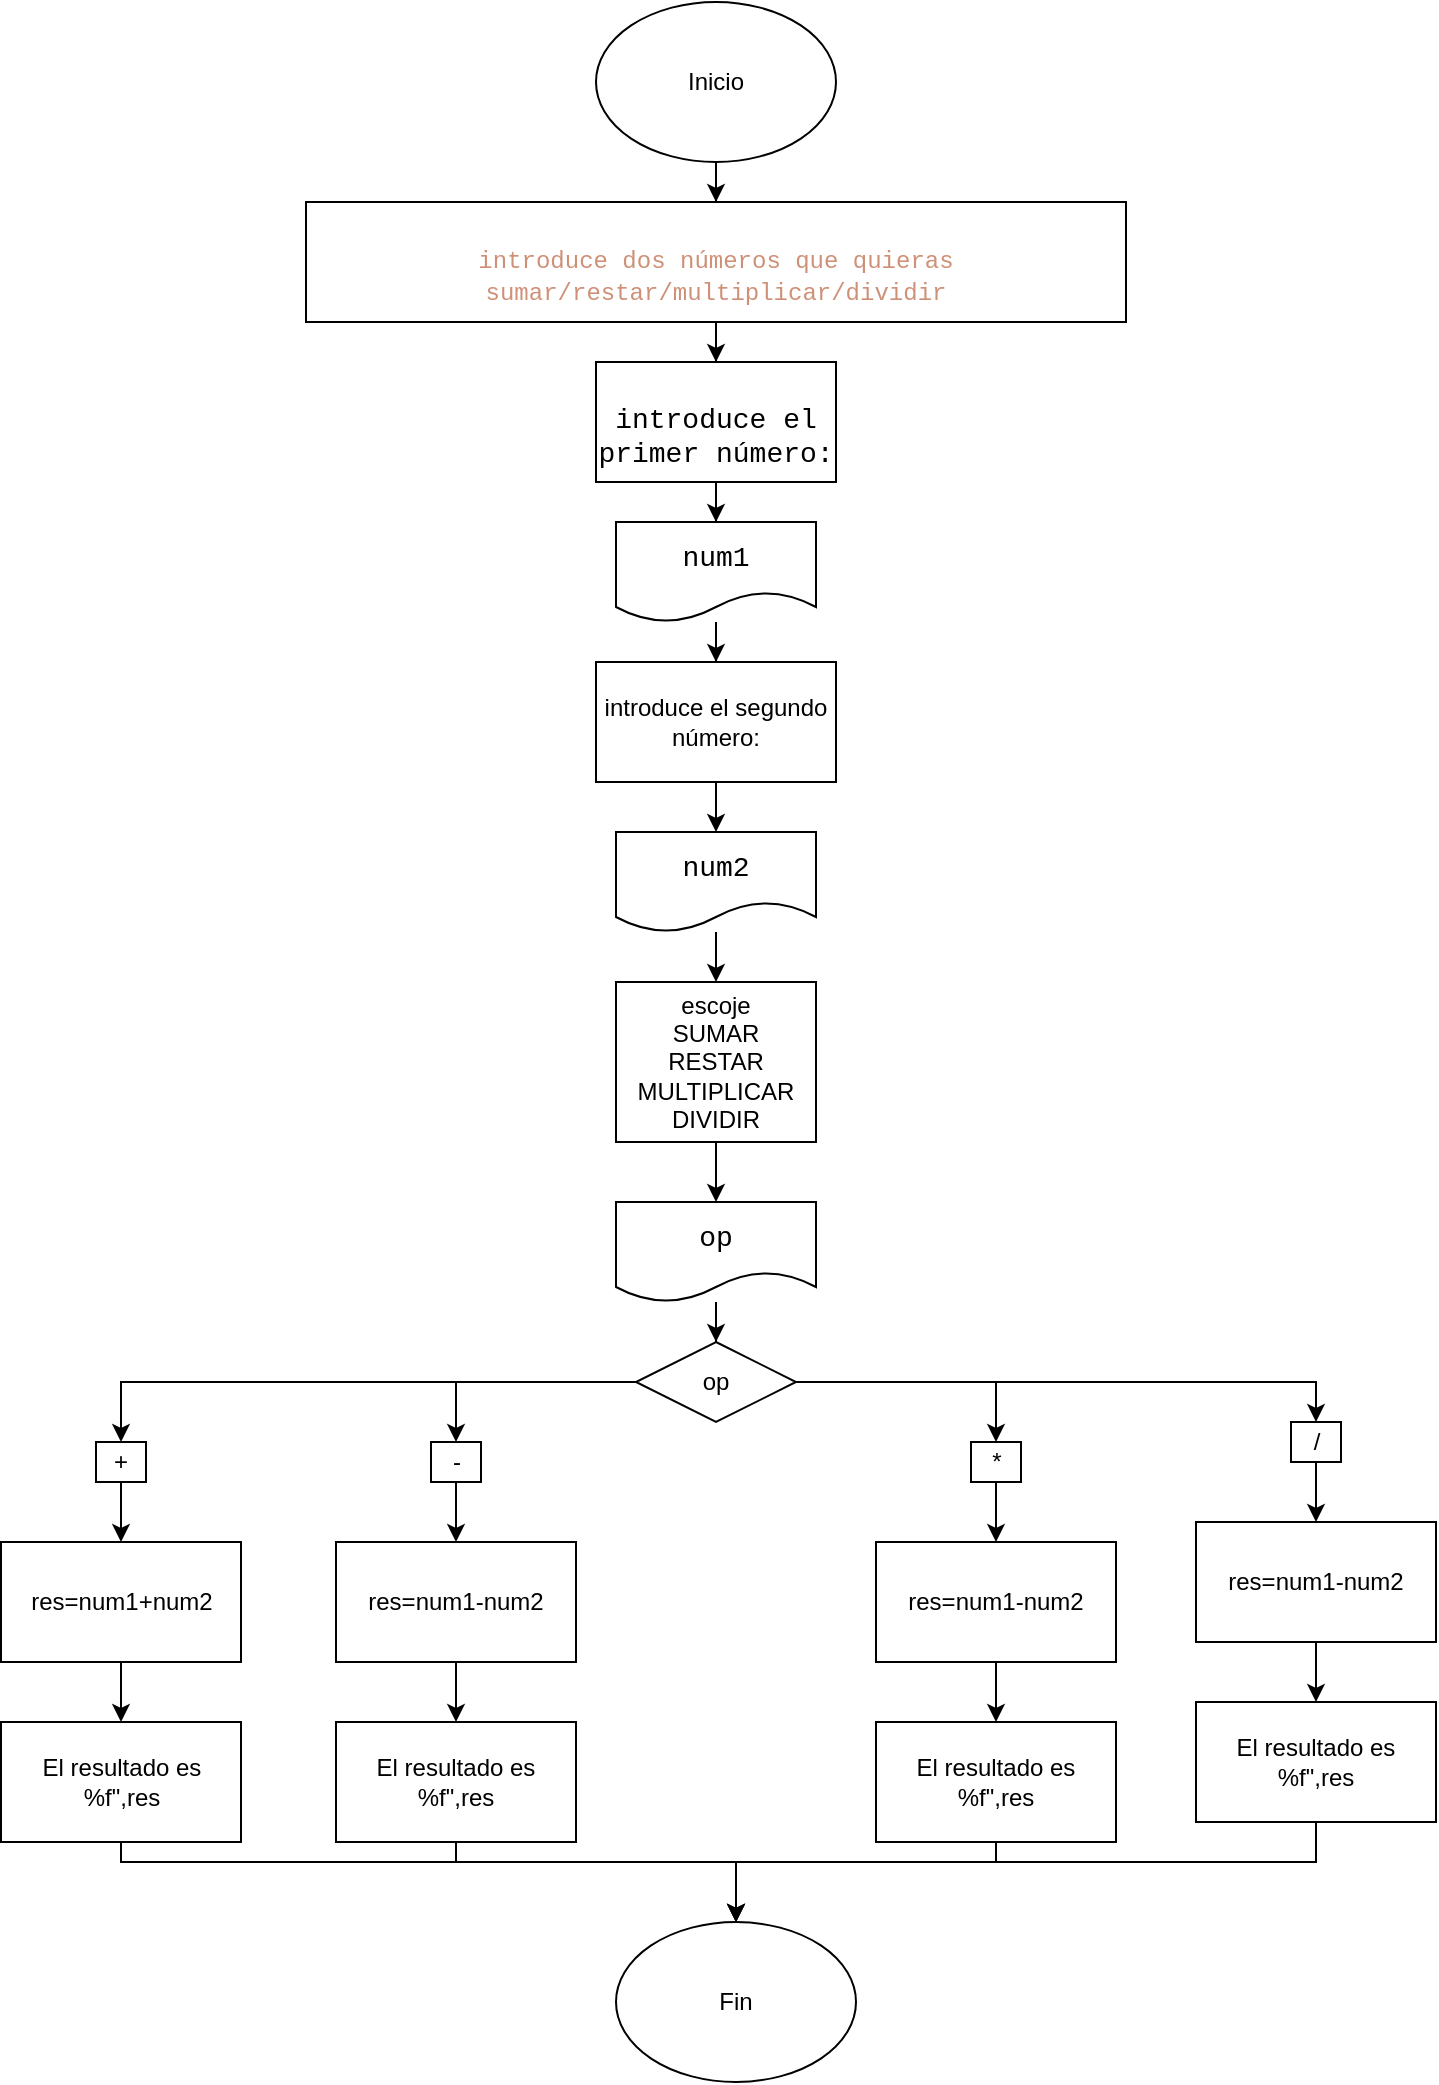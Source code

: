 <mxfile version="21.6.9" type="device">
  <diagram name="Página-1" id="ffKS7ex8sViyQjOO3r56">
    <mxGraphModel dx="1687" dy="929" grid="1" gridSize="10" guides="1" tooltips="1" connect="1" arrows="1" fold="1" page="1" pageScale="1" pageWidth="850" pageHeight="1100" math="0" shadow="0">
      <root>
        <mxCell id="0" />
        <mxCell id="1" parent="0" />
        <mxCell id="0s5SCzG6MqVW5vl6Giam-3" value="" style="edgeStyle=orthogonalEdgeStyle;rounded=0;orthogonalLoop=1;jettySize=auto;html=1;" edge="1" parent="1" source="0s5SCzG6MqVW5vl6Giam-1" target="0s5SCzG6MqVW5vl6Giam-2">
          <mxGeometry relative="1" as="geometry" />
        </mxCell>
        <mxCell id="0s5SCzG6MqVW5vl6Giam-1" value="Inicio" style="ellipse;whiteSpace=wrap;html=1;" vertex="1" parent="1">
          <mxGeometry x="340" y="20" width="120" height="80" as="geometry" />
        </mxCell>
        <mxCell id="0s5SCzG6MqVW5vl6Giam-7" value="" style="edgeStyle=orthogonalEdgeStyle;rounded=0;orthogonalLoop=1;jettySize=auto;html=1;fontFamily=Helvetica;fontSize=12;fontColor=default;" edge="1" parent="1" source="0s5SCzG6MqVW5vl6Giam-2" target="0s5SCzG6MqVW5vl6Giam-6">
          <mxGeometry relative="1" as="geometry" />
        </mxCell>
        <mxCell id="0s5SCzG6MqVW5vl6Giam-2" value="&lt;br&gt;&lt;div style=&quot;color: rgb(204, 204, 204); background-color: rgb(31, 31, 31); font-family: Consolas, &amp;quot;Courier New&amp;quot;, monospace; font-weight: normal; font-size: 14px; line-height: 19px;&quot;&gt;&lt;div&gt;&lt;/div&gt;&lt;/div&gt;&lt;font face=&quot;Consolas, Courier New, monospace&quot; color=&quot;#ce9178&quot;&gt;introduce dos números que quieras sumar/restar/multiplicar/dividir&lt;/font&gt;&lt;br&gt;" style="whiteSpace=wrap;html=1;" vertex="1" parent="1">
          <mxGeometry x="195" y="120" width="410" height="60" as="geometry" />
        </mxCell>
        <mxCell id="0s5SCzG6MqVW5vl6Giam-9" value="" style="edgeStyle=orthogonalEdgeStyle;rounded=0;orthogonalLoop=1;jettySize=auto;html=1;fontFamily=Helvetica;fontSize=12;fontColor=default;" edge="1" parent="1" source="0s5SCzG6MqVW5vl6Giam-6" target="0s5SCzG6MqVW5vl6Giam-8">
          <mxGeometry relative="1" as="geometry" />
        </mxCell>
        <mxCell id="0s5SCzG6MqVW5vl6Giam-6" value="&lt;br&gt;&lt;span style=&quot;font-family: Consolas, &amp;quot;Courier New&amp;quot;, monospace; font-size: 14px; font-style: normal; font-variant-ligatures: normal; font-variant-caps: normal; font-weight: 400; letter-spacing: normal; orphans: 2; text-align: center; text-indent: 0px; text-transform: none; widows: 2; word-spacing: 0px; -webkit-text-stroke-width: 0px; text-decoration-thickness: initial; text-decoration-style: initial; text-decoration-color: initial; float: none; display: inline !important;&quot;&gt;introduce el primer número:&lt;/span&gt;&lt;br&gt;" style="whiteSpace=wrap;html=1;" vertex="1" parent="1">
          <mxGeometry x="340" y="200" width="120" height="60" as="geometry" />
        </mxCell>
        <mxCell id="0s5SCzG6MqVW5vl6Giam-11" style="edgeStyle=orthogonalEdgeStyle;rounded=0;orthogonalLoop=1;jettySize=auto;html=1;fontFamily=Helvetica;fontSize=12;fontColor=default;" edge="1" parent="1" source="0s5SCzG6MqVW5vl6Giam-8" target="0s5SCzG6MqVW5vl6Giam-10">
          <mxGeometry relative="1" as="geometry" />
        </mxCell>
        <mxCell id="0s5SCzG6MqVW5vl6Giam-8" value="&lt;div style=&quot;font-family: Consolas, &amp;quot;Courier New&amp;quot;, monospace; font-size: 14px; line-height: 19px;&quot;&gt;num1&lt;/div&gt;" style="shape=document;whiteSpace=wrap;html=1;boundedLbl=1;" vertex="1" parent="1">
          <mxGeometry x="350" y="280" width="100" height="50" as="geometry" />
        </mxCell>
        <mxCell id="0s5SCzG6MqVW5vl6Giam-13" style="edgeStyle=orthogonalEdgeStyle;rounded=0;orthogonalLoop=1;jettySize=auto;html=1;fontFamily=Helvetica;fontSize=12;fontColor=default;" edge="1" parent="1" source="0s5SCzG6MqVW5vl6Giam-10" target="0s5SCzG6MqVW5vl6Giam-12">
          <mxGeometry relative="1" as="geometry" />
        </mxCell>
        <mxCell id="0s5SCzG6MqVW5vl6Giam-10" value="introduce el segundo número:" style="whiteSpace=wrap;html=1;" vertex="1" parent="1">
          <mxGeometry x="340" y="350" width="120" height="60" as="geometry" />
        </mxCell>
        <mxCell id="0s5SCzG6MqVW5vl6Giam-17" style="edgeStyle=orthogonalEdgeStyle;rounded=0;orthogonalLoop=1;jettySize=auto;html=1;entryX=0.5;entryY=0;entryDx=0;entryDy=0;fontFamily=Helvetica;fontSize=12;fontColor=default;" edge="1" parent="1" source="0s5SCzG6MqVW5vl6Giam-12" target="0s5SCzG6MqVW5vl6Giam-16">
          <mxGeometry relative="1" as="geometry" />
        </mxCell>
        <mxCell id="0s5SCzG6MqVW5vl6Giam-12" value="&lt;div style=&quot;font-family: Consolas, &amp;quot;Courier New&amp;quot;, monospace; font-size: 14px; line-height: 19px;&quot;&gt;num2&lt;/div&gt;" style="shape=document;whiteSpace=wrap;html=1;boundedLbl=1;" vertex="1" parent="1">
          <mxGeometry x="350" y="435" width="100" height="50" as="geometry" />
        </mxCell>
        <mxCell id="0s5SCzG6MqVW5vl6Giam-19" style="edgeStyle=orthogonalEdgeStyle;rounded=0;orthogonalLoop=1;jettySize=auto;html=1;fontFamily=Helvetica;fontSize=12;fontColor=default;" edge="1" parent="1" source="0s5SCzG6MqVW5vl6Giam-16" target="0s5SCzG6MqVW5vl6Giam-18">
          <mxGeometry relative="1" as="geometry" />
        </mxCell>
        <mxCell id="0s5SCzG6MqVW5vl6Giam-16" value="&lt;div&gt;escoje&lt;/div&gt;&lt;div&gt;SUMAR&lt;/div&gt;&lt;div&gt;RESTAR&lt;/div&gt;&lt;div&gt;&lt;span style=&quot;background-color: initial;&quot;&gt;MULTIPLICAR&lt;/span&gt;&lt;/div&gt;&lt;div&gt;DIVIDIR&lt;/div&gt;" style="whiteSpace=wrap;html=1;" vertex="1" parent="1">
          <mxGeometry x="350" y="510" width="100" height="80" as="geometry" />
        </mxCell>
        <mxCell id="0s5SCzG6MqVW5vl6Giam-21" value="" style="edgeStyle=orthogonalEdgeStyle;rounded=0;orthogonalLoop=1;jettySize=auto;html=1;fontFamily=Helvetica;fontSize=12;fontColor=default;" edge="1" parent="1" source="0s5SCzG6MqVW5vl6Giam-18" target="0s5SCzG6MqVW5vl6Giam-20">
          <mxGeometry relative="1" as="geometry" />
        </mxCell>
        <mxCell id="0s5SCzG6MqVW5vl6Giam-18" value="&lt;div style=&quot;font-family: Consolas, &amp;quot;Courier New&amp;quot;, monospace; font-size: 14px; line-height: 19px;&quot;&gt;op&lt;/div&gt;" style="shape=document;whiteSpace=wrap;html=1;boundedLbl=1;" vertex="1" parent="1">
          <mxGeometry x="350" y="620" width="100" height="50" as="geometry" />
        </mxCell>
        <mxCell id="0s5SCzG6MqVW5vl6Giam-23" value="" style="edgeStyle=orthogonalEdgeStyle;rounded=0;orthogonalLoop=1;jettySize=auto;html=1;fontFamily=Helvetica;fontSize=12;fontColor=default;" edge="1" parent="1" source="0s5SCzG6MqVW5vl6Giam-20" target="0s5SCzG6MqVW5vl6Giam-22">
          <mxGeometry relative="1" as="geometry" />
        </mxCell>
        <mxCell id="0s5SCzG6MqVW5vl6Giam-33" style="edgeStyle=orthogonalEdgeStyle;rounded=0;orthogonalLoop=1;jettySize=auto;html=1;entryX=0.5;entryY=0;entryDx=0;entryDy=0;fontFamily=Helvetica;fontSize=12;fontColor=default;" edge="1" parent="1" source="0s5SCzG6MqVW5vl6Giam-20" target="0s5SCzG6MqVW5vl6Giam-32">
          <mxGeometry relative="1" as="geometry" />
        </mxCell>
        <mxCell id="0s5SCzG6MqVW5vl6Giam-43" style="edgeStyle=orthogonalEdgeStyle;rounded=0;orthogonalLoop=1;jettySize=auto;html=1;entryX=0.5;entryY=0;entryDx=0;entryDy=0;fontFamily=Helvetica;fontSize=12;fontColor=default;" edge="1" parent="1" source="0s5SCzG6MqVW5vl6Giam-20" target="0s5SCzG6MqVW5vl6Giam-39">
          <mxGeometry relative="1" as="geometry" />
        </mxCell>
        <mxCell id="0s5SCzG6MqVW5vl6Giam-49" style="edgeStyle=orthogonalEdgeStyle;rounded=0;orthogonalLoop=1;jettySize=auto;html=1;entryX=0.5;entryY=0;entryDx=0;entryDy=0;fontFamily=Helvetica;fontSize=12;fontColor=default;" edge="1" parent="1" source="0s5SCzG6MqVW5vl6Giam-20" target="0s5SCzG6MqVW5vl6Giam-45">
          <mxGeometry relative="1" as="geometry" />
        </mxCell>
        <mxCell id="0s5SCzG6MqVW5vl6Giam-20" value="op" style="rhombus;whiteSpace=wrap;html=1;" vertex="1" parent="1">
          <mxGeometry x="360" y="690" width="80" height="40" as="geometry" />
        </mxCell>
        <mxCell id="0s5SCzG6MqVW5vl6Giam-27" style="edgeStyle=orthogonalEdgeStyle;rounded=0;orthogonalLoop=1;jettySize=auto;html=1;fontFamily=Helvetica;fontSize=12;fontColor=default;" edge="1" parent="1" source="0s5SCzG6MqVW5vl6Giam-22" target="0s5SCzG6MqVW5vl6Giam-26">
          <mxGeometry relative="1" as="geometry" />
        </mxCell>
        <mxCell id="0s5SCzG6MqVW5vl6Giam-22" value="+" style="whiteSpace=wrap;html=1;" vertex="1" parent="1">
          <mxGeometry x="90" y="740" width="25" height="20" as="geometry" />
        </mxCell>
        <mxCell id="0s5SCzG6MqVW5vl6Giam-31" style="edgeStyle=orthogonalEdgeStyle;rounded=0;orthogonalLoop=1;jettySize=auto;html=1;fontFamily=Helvetica;fontSize=12;fontColor=default;" edge="1" parent="1" source="0s5SCzG6MqVW5vl6Giam-26" target="0s5SCzG6MqVW5vl6Giam-30">
          <mxGeometry relative="1" as="geometry" />
        </mxCell>
        <mxCell id="0s5SCzG6MqVW5vl6Giam-26" value="res=num1+num2" style="whiteSpace=wrap;html=1;" vertex="1" parent="1">
          <mxGeometry x="42.5" y="790" width="120" height="60" as="geometry" />
        </mxCell>
        <mxCell id="0s5SCzG6MqVW5vl6Giam-59" style="edgeStyle=orthogonalEdgeStyle;rounded=0;orthogonalLoop=1;jettySize=auto;html=1;entryX=0.5;entryY=0;entryDx=0;entryDy=0;fontFamily=Helvetica;fontSize=12;fontColor=default;" edge="1" parent="1" source="0s5SCzG6MqVW5vl6Giam-30" target="0s5SCzG6MqVW5vl6Giam-54">
          <mxGeometry relative="1" as="geometry">
            <Array as="points">
              <mxPoint x="103" y="950" />
              <mxPoint x="410" y="950" />
            </Array>
          </mxGeometry>
        </mxCell>
        <mxCell id="0s5SCzG6MqVW5vl6Giam-30" value="El resultado es %f&quot;,res" style="whiteSpace=wrap;html=1;" vertex="1" parent="1">
          <mxGeometry x="42.5" y="880" width="120" height="60" as="geometry" />
        </mxCell>
        <mxCell id="0s5SCzG6MqVW5vl6Giam-37" style="edgeStyle=orthogonalEdgeStyle;rounded=0;orthogonalLoop=1;jettySize=auto;html=1;fontFamily=Helvetica;fontSize=12;fontColor=default;" edge="1" parent="1" source="0s5SCzG6MqVW5vl6Giam-32" target="0s5SCzG6MqVW5vl6Giam-35">
          <mxGeometry relative="1" as="geometry" />
        </mxCell>
        <mxCell id="0s5SCzG6MqVW5vl6Giam-32" value="-" style="whiteSpace=wrap;html=1;" vertex="1" parent="1">
          <mxGeometry x="257.5" y="740" width="25" height="20" as="geometry" />
        </mxCell>
        <mxCell id="0s5SCzG6MqVW5vl6Giam-34" style="edgeStyle=orthogonalEdgeStyle;rounded=0;orthogonalLoop=1;jettySize=auto;html=1;fontFamily=Helvetica;fontSize=12;fontColor=default;" edge="1" parent="1" source="0s5SCzG6MqVW5vl6Giam-35" target="0s5SCzG6MqVW5vl6Giam-36">
          <mxGeometry relative="1" as="geometry" />
        </mxCell>
        <mxCell id="0s5SCzG6MqVW5vl6Giam-35" value="res=num1-num2" style="whiteSpace=wrap;html=1;" vertex="1" parent="1">
          <mxGeometry x="210" y="790" width="120" height="60" as="geometry" />
        </mxCell>
        <mxCell id="0s5SCzG6MqVW5vl6Giam-58" style="edgeStyle=orthogonalEdgeStyle;rounded=0;orthogonalLoop=1;jettySize=auto;html=1;entryX=0.5;entryY=0;entryDx=0;entryDy=0;fontFamily=Helvetica;fontSize=12;fontColor=default;" edge="1" parent="1" source="0s5SCzG6MqVW5vl6Giam-36" target="0s5SCzG6MqVW5vl6Giam-54">
          <mxGeometry relative="1" as="geometry">
            <Array as="points">
              <mxPoint x="270" y="950" />
              <mxPoint x="410" y="950" />
            </Array>
          </mxGeometry>
        </mxCell>
        <mxCell id="0s5SCzG6MqVW5vl6Giam-36" value="El resultado es %f&quot;,res" style="whiteSpace=wrap;html=1;" vertex="1" parent="1">
          <mxGeometry x="210" y="880" width="120" height="60" as="geometry" />
        </mxCell>
        <mxCell id="0s5SCzG6MqVW5vl6Giam-38" style="edgeStyle=orthogonalEdgeStyle;rounded=0;orthogonalLoop=1;jettySize=auto;html=1;fontFamily=Helvetica;fontSize=12;fontColor=default;" edge="1" parent="1" source="0s5SCzG6MqVW5vl6Giam-39" target="0s5SCzG6MqVW5vl6Giam-41">
          <mxGeometry relative="1" as="geometry" />
        </mxCell>
        <mxCell id="0s5SCzG6MqVW5vl6Giam-39" value="*" style="whiteSpace=wrap;html=1;" vertex="1" parent="1">
          <mxGeometry x="527.5" y="740" width="25" height="20" as="geometry" />
        </mxCell>
        <mxCell id="0s5SCzG6MqVW5vl6Giam-40" style="edgeStyle=orthogonalEdgeStyle;rounded=0;orthogonalLoop=1;jettySize=auto;html=1;fontFamily=Helvetica;fontSize=12;fontColor=default;" edge="1" parent="1" source="0s5SCzG6MqVW5vl6Giam-41" target="0s5SCzG6MqVW5vl6Giam-42">
          <mxGeometry relative="1" as="geometry" />
        </mxCell>
        <mxCell id="0s5SCzG6MqVW5vl6Giam-41" value="res=num1-num2" style="whiteSpace=wrap;html=1;" vertex="1" parent="1">
          <mxGeometry x="480" y="790" width="120" height="60" as="geometry" />
        </mxCell>
        <mxCell id="0s5SCzG6MqVW5vl6Giam-56" style="edgeStyle=orthogonalEdgeStyle;rounded=0;orthogonalLoop=1;jettySize=auto;html=1;entryX=0.5;entryY=0;entryDx=0;entryDy=0;fontFamily=Helvetica;fontSize=12;fontColor=default;" edge="1" parent="1" source="0s5SCzG6MqVW5vl6Giam-42" target="0s5SCzG6MqVW5vl6Giam-54">
          <mxGeometry relative="1" as="geometry">
            <Array as="points">
              <mxPoint x="540" y="950" />
              <mxPoint x="410" y="950" />
            </Array>
          </mxGeometry>
        </mxCell>
        <mxCell id="0s5SCzG6MqVW5vl6Giam-42" value="El resultado es %f&quot;,res" style="whiteSpace=wrap;html=1;" vertex="1" parent="1">
          <mxGeometry x="480" y="880" width="120" height="60" as="geometry" />
        </mxCell>
        <mxCell id="0s5SCzG6MqVW5vl6Giam-44" style="edgeStyle=orthogonalEdgeStyle;rounded=0;orthogonalLoop=1;jettySize=auto;html=1;fontFamily=Helvetica;fontSize=12;fontColor=default;" edge="1" parent="1" source="0s5SCzG6MqVW5vl6Giam-45" target="0s5SCzG6MqVW5vl6Giam-47">
          <mxGeometry relative="1" as="geometry" />
        </mxCell>
        <mxCell id="0s5SCzG6MqVW5vl6Giam-45" value="/" style="whiteSpace=wrap;html=1;" vertex="1" parent="1">
          <mxGeometry x="687.5" y="730" width="25" height="20" as="geometry" />
        </mxCell>
        <mxCell id="0s5SCzG6MqVW5vl6Giam-46" style="edgeStyle=orthogonalEdgeStyle;rounded=0;orthogonalLoop=1;jettySize=auto;html=1;fontFamily=Helvetica;fontSize=12;fontColor=default;" edge="1" parent="1" source="0s5SCzG6MqVW5vl6Giam-47" target="0s5SCzG6MqVW5vl6Giam-48">
          <mxGeometry relative="1" as="geometry" />
        </mxCell>
        <mxCell id="0s5SCzG6MqVW5vl6Giam-47" value="res=num1-num2" style="whiteSpace=wrap;html=1;" vertex="1" parent="1">
          <mxGeometry x="640" y="780" width="120" height="60" as="geometry" />
        </mxCell>
        <mxCell id="0s5SCzG6MqVW5vl6Giam-57" style="edgeStyle=orthogonalEdgeStyle;rounded=0;orthogonalLoop=1;jettySize=auto;html=1;entryX=0.5;entryY=0;entryDx=0;entryDy=0;fontFamily=Helvetica;fontSize=12;fontColor=default;" edge="1" parent="1" source="0s5SCzG6MqVW5vl6Giam-48" target="0s5SCzG6MqVW5vl6Giam-54">
          <mxGeometry relative="1" as="geometry">
            <Array as="points">
              <mxPoint x="700" y="950" />
              <mxPoint x="410" y="950" />
            </Array>
          </mxGeometry>
        </mxCell>
        <mxCell id="0s5SCzG6MqVW5vl6Giam-48" value="El resultado es %f&quot;,res" style="whiteSpace=wrap;html=1;" vertex="1" parent="1">
          <mxGeometry x="640" y="870" width="120" height="60" as="geometry" />
        </mxCell>
        <mxCell id="0s5SCzG6MqVW5vl6Giam-54" value="Fin" style="ellipse;whiteSpace=wrap;html=1;strokeColor=default;fontFamily=Helvetica;fontSize=12;fontColor=default;fillColor=default;" vertex="1" parent="1">
          <mxGeometry x="350" y="980" width="120" height="80" as="geometry" />
        </mxCell>
      </root>
    </mxGraphModel>
  </diagram>
</mxfile>
